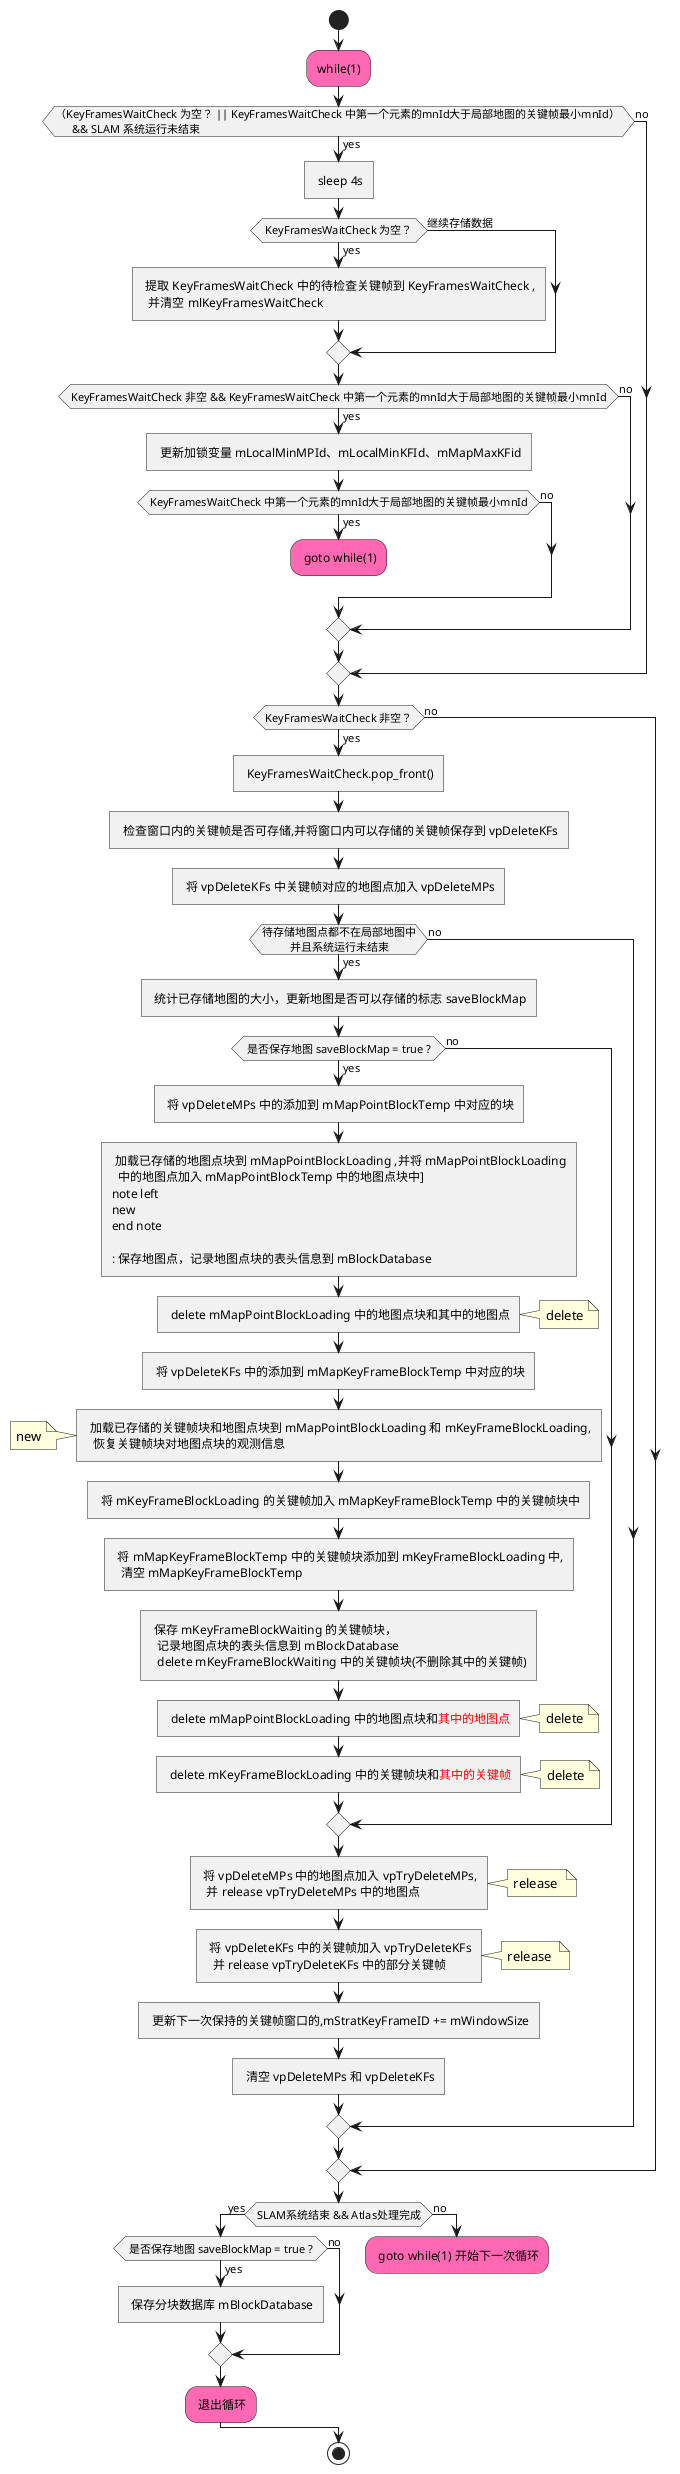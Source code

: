 @startuml
!pragma useVerticalIf on
start
    #hotpink:while(1);

    if(（KeyFramesWaitCheck 为空？ || KeyFramesWaitCheck 中第一个元素的mnId大于局部地图的关键帧最小mnId） 
      && SLAM 系统运行未结束) then (yes)
      : sleep 4s]
      if ( KeyFramesWaitCheck 为空？ ) then (yes)
        : 提取 KeyFramesWaitCheck 中的待检查关键帧到 KeyFramesWaitCheck ,
          并清空 mlKeyFramesWaitCheck]
      else (继续存储数据)
      endif

      if(KeyFramesWaitCheck 非空 && KeyFramesWaitCheck 中第一个元素的mnId大于局部地图的关键帧最小mnId) then (yes)
        : 更新加锁变量 mLocalMinMPId、mLocalMinKFId、mMapMaxKFid]
        if (KeyFramesWaitCheck 中第一个元素的mnId大于局部地图的关键帧最小mnId) then (yes)
          #hotpink: goto while(1);
          detach  
        else (no)
        endif
      else (no)
      endif
    else (no)
    endif

    if (KeyFramesWaitCheck 非空？)then (yes)
      : KeyFramesWaitCheck.pop_front()]
      : 检查窗口内的关键帧是否可存储,并将窗口内可以存储的关键帧保存到 vpDeleteKFs]
      : 将 vpDeleteKFs 中关键帧对应的地图点加入 vpDeleteMPs]

      if (待存储地图点都不在局部地图中
          并且系统运行未结束) then (no)
          '#hotpink: goto while(1) ;
          'detach
      else (yes)
        : 统计已存储地图的大小，更新地图是否可以存储的标志 saveBlockMap]
        if ( 是否保存地图 saveBlockMap = true ? ) then (yes)
          : 将 vpDeleteMPs 中的添加到 mMapPointBlockTemp 中对应的块]
    
          : 加载已存储的地图点块到 mMapPointBlockLoading ,并将 mMapPointBlockLoading
            中的地图点加入 mMapPointBlockTemp 中的地图点块中]   
          note left
          new
          end note
    
          : 保存地图点，记录地图点块的表头信息到 mBlockDatabase]
          
          : delete mMapPointBlockLoading 中的地图点块和其中的地图点]
          note right
          delete
          end note
          
          : 将 vpDeleteKFs 中的添加到 mMapKeyFrameBlockTemp 中对应的块]
    
          : 加载已存储的关键帧块和地图点块到 mMapPointBlockLoading 和 mKeyFrameBlockLoading,
            恢复关键帧块对地图点块的观测信息]
          note left
          new
          end note
    
          : 将 mKeyFrameBlockLoading 的关键帧加入 mMapKeyFrameBlockTemp 中的关键帧块中]
    
          : 将 mMapKeyFrameBlockTemp 中的关键帧块添加到 mKeyFrameBlockLoading 中,
            清空 mMapKeyFrameBlockTemp]
          
    
          : 保存 mKeyFrameBlockWaiting 的关键帧块，
            记录地图点块的表头信息到 mBlockDatabase
            delete mKeyFrameBlockWaiting 中的关键帧块(不删除其中的关键帧)]
          
          : delete mMapPointBlockLoading 中的地图点块和<color:red>其中的地图点]
          note right
          delete
          end note
    
          : delete mKeyFrameBlockLoading 中的关键帧块和<color:red>其中的关键帧]
          note right
          delete
          end note
        else (no)
        endif

        : 将 vpDeleteMPs 中的地图点加入 vpTryDeleteMPs, 
          并 release vpTryDeleteMPs 中的地图点]
          note right
          release 
          end note

        : 将 vpDeleteKFs 中的关键帧加入 vpTryDeleteKFs 
          并 release vpTryDeleteKFs 中的部分关键帧]
          note right
          release 
          end note
        : 更新下一次保持的关键帧窗口的,mStratKeyFrameID += mWindowSize]
        : 清空 vpDeleteMPs 和 vpDeleteKFs]
      endif
    else (no)
    endif

    if (SLAM系统结束 && Atlas处理完成) then (yes)
      if ( 是否保存地图 saveBlockMap = true ? ) then (yes)
        : 保存分块数据库 mBlockDatabase]
      else (no)
      endif
    #hotpink: 退出循环;
    else (no)
      #hotpink: goto while(1) 开始下一次循环;
      detach
    endif
  stop


@enduml